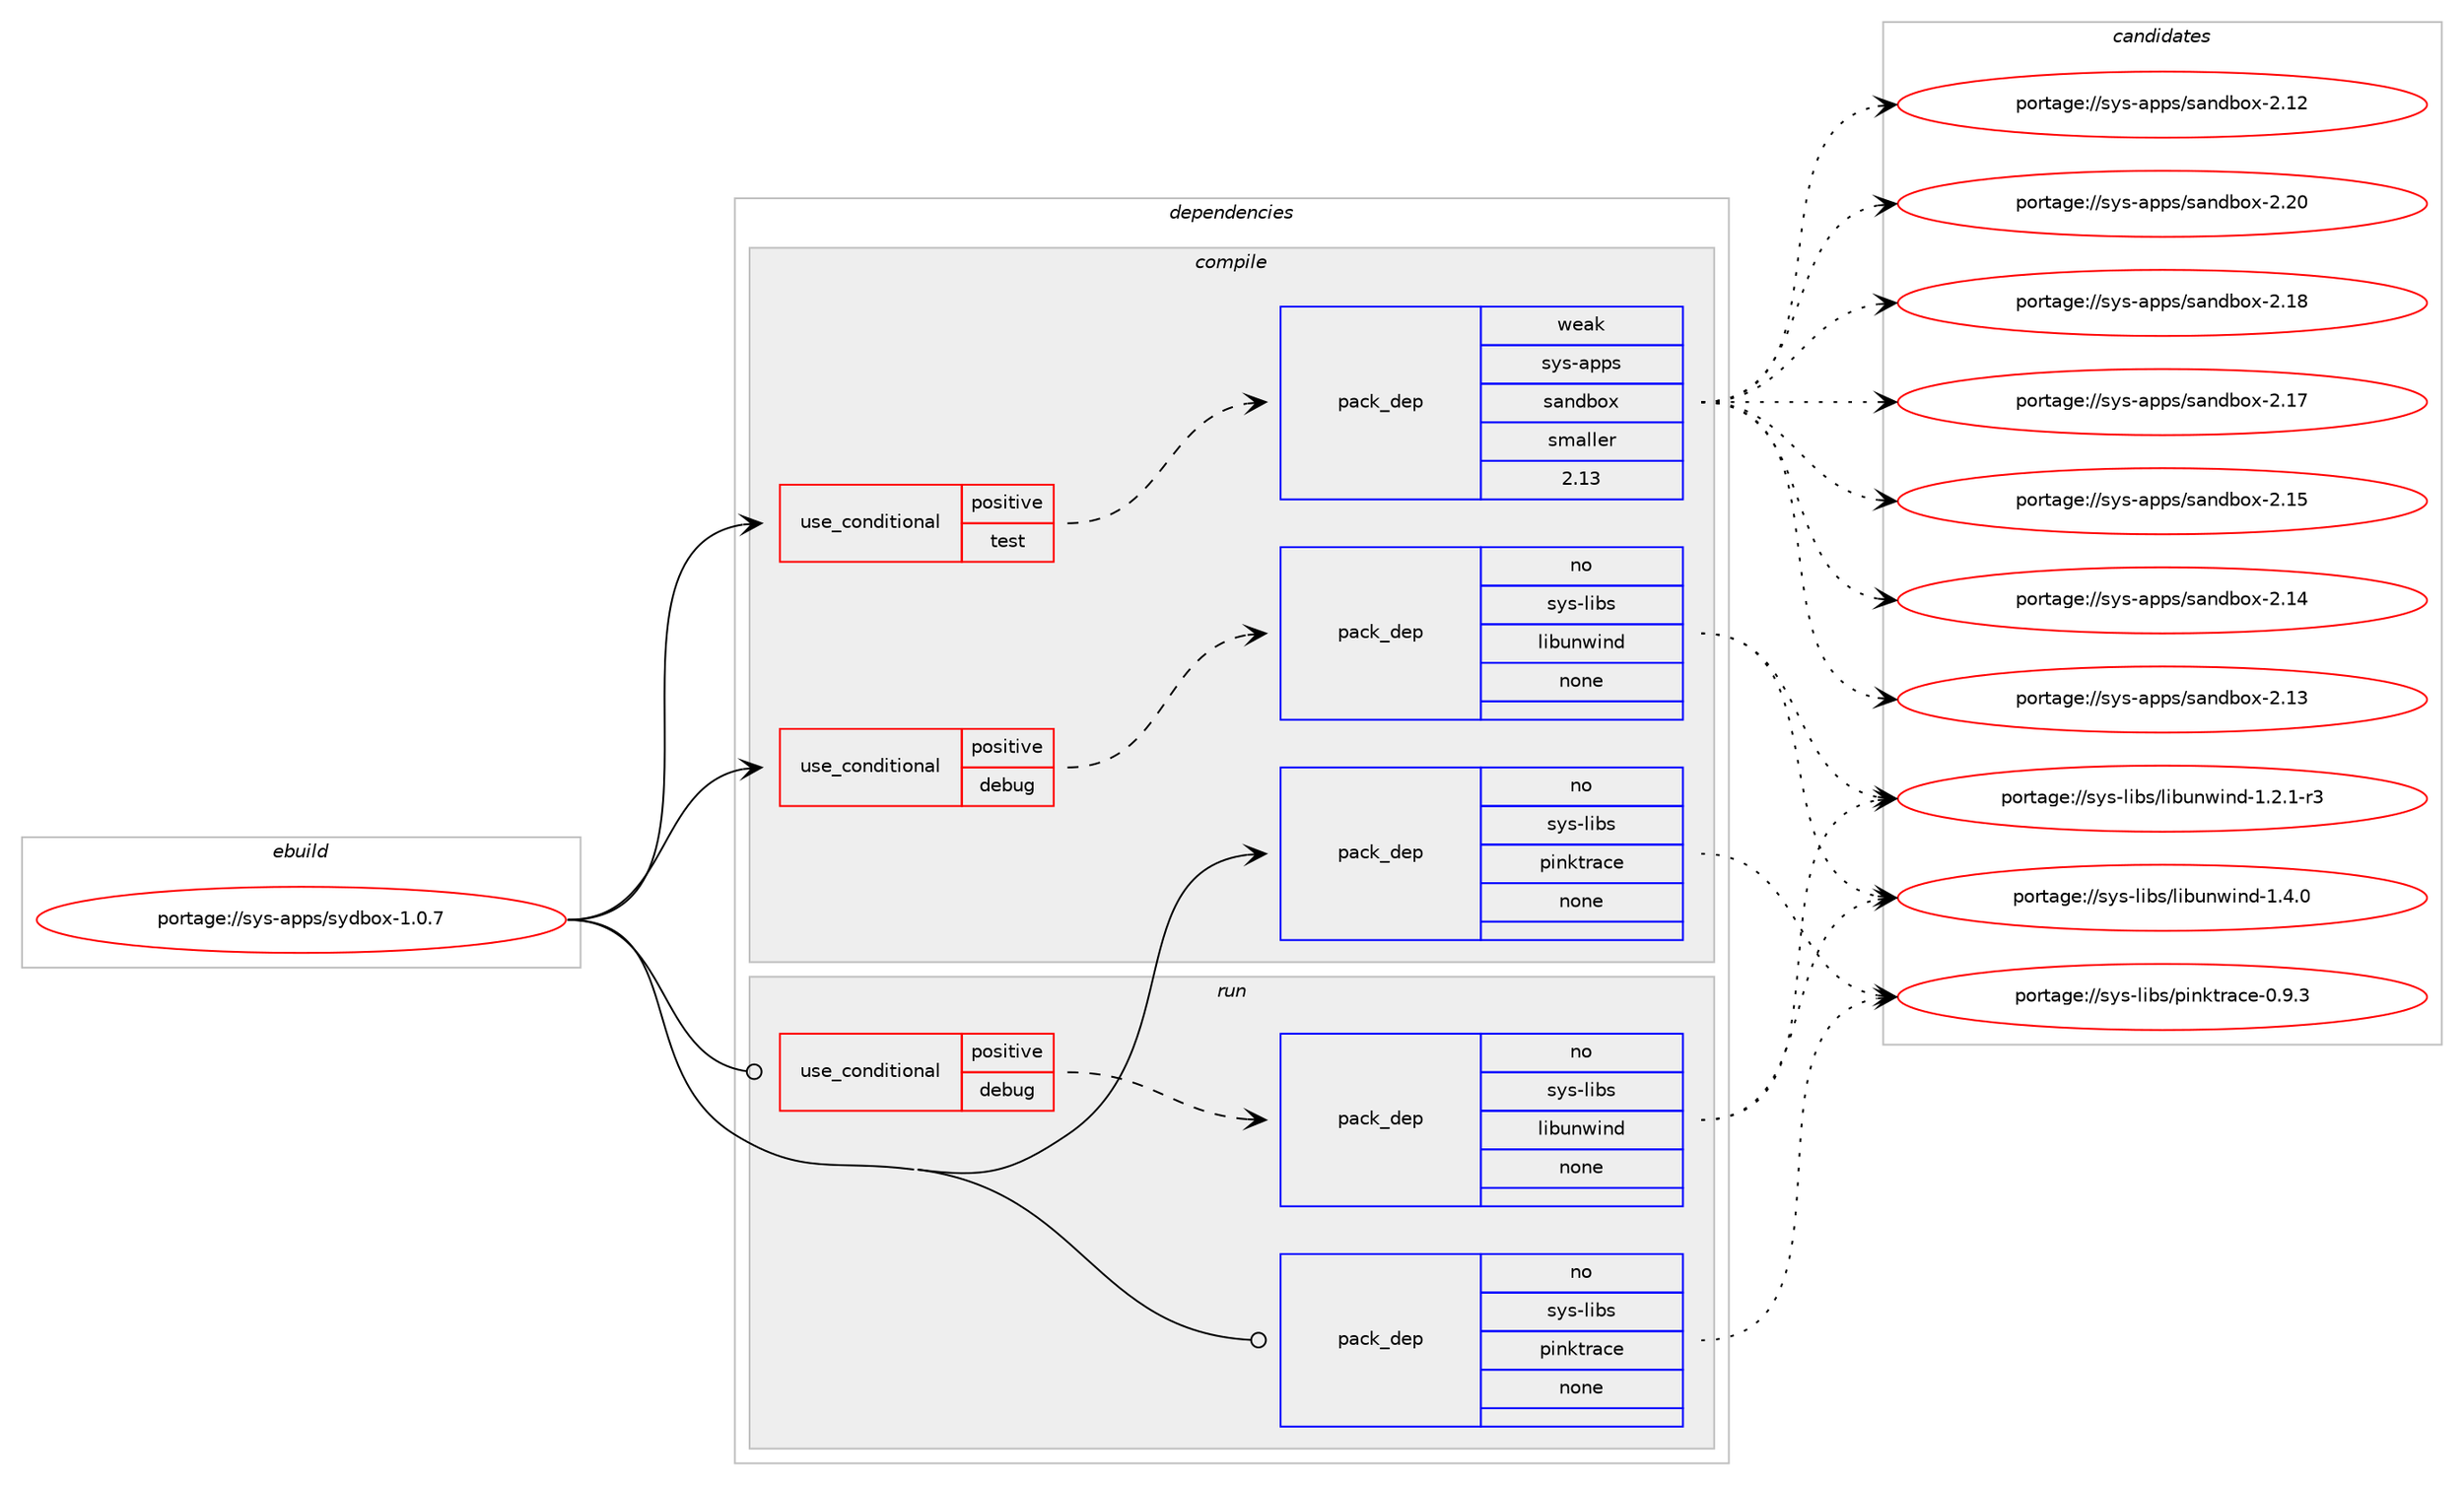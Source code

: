 digraph prolog {

# *************
# Graph options
# *************

newrank=true;
concentrate=true;
compound=true;
graph [rankdir=LR,fontname=Helvetica,fontsize=10,ranksep=1.5];#, ranksep=2.5, nodesep=0.2];
edge  [arrowhead=vee];
node  [fontname=Helvetica,fontsize=10];

# **********
# The ebuild
# **********

subgraph cluster_leftcol {
color=gray;
rank=same;
label=<<i>ebuild</i>>;
id [label="portage://sys-apps/sydbox-1.0.7", color=red, width=4, href="../sys-apps/sydbox-1.0.7.svg"];
}

# ****************
# The dependencies
# ****************

subgraph cluster_midcol {
color=gray;
label=<<i>dependencies</i>>;
subgraph cluster_compile {
fillcolor="#eeeeee";
style=filled;
label=<<i>compile</i>>;
subgraph cond344 {
dependency2715 [label=<<TABLE BORDER="0" CELLBORDER="1" CELLSPACING="0" CELLPADDING="4"><TR><TD ROWSPAN="3" CELLPADDING="10">use_conditional</TD></TR><TR><TD>positive</TD></TR><TR><TD>debug</TD></TR></TABLE>>, shape=none, color=red];
subgraph pack2310 {
dependency2716 [label=<<TABLE BORDER="0" CELLBORDER="1" CELLSPACING="0" CELLPADDING="4" WIDTH="220"><TR><TD ROWSPAN="6" CELLPADDING="30">pack_dep</TD></TR><TR><TD WIDTH="110">no</TD></TR><TR><TD>sys-libs</TD></TR><TR><TD>libunwind</TD></TR><TR><TD>none</TD></TR><TR><TD></TD></TR></TABLE>>, shape=none, color=blue];
}
dependency2715:e -> dependency2716:w [weight=20,style="dashed",arrowhead="vee"];
}
id:e -> dependency2715:w [weight=20,style="solid",arrowhead="vee"];
subgraph cond345 {
dependency2717 [label=<<TABLE BORDER="0" CELLBORDER="1" CELLSPACING="0" CELLPADDING="4"><TR><TD ROWSPAN="3" CELLPADDING="10">use_conditional</TD></TR><TR><TD>positive</TD></TR><TR><TD>test</TD></TR></TABLE>>, shape=none, color=red];
subgraph pack2311 {
dependency2718 [label=<<TABLE BORDER="0" CELLBORDER="1" CELLSPACING="0" CELLPADDING="4" WIDTH="220"><TR><TD ROWSPAN="6" CELLPADDING="30">pack_dep</TD></TR><TR><TD WIDTH="110">weak</TD></TR><TR><TD>sys-apps</TD></TR><TR><TD>sandbox</TD></TR><TR><TD>smaller</TD></TR><TR><TD>2.13</TD></TR></TABLE>>, shape=none, color=blue];
}
dependency2717:e -> dependency2718:w [weight=20,style="dashed",arrowhead="vee"];
}
id:e -> dependency2717:w [weight=20,style="solid",arrowhead="vee"];
subgraph pack2312 {
dependency2719 [label=<<TABLE BORDER="0" CELLBORDER="1" CELLSPACING="0" CELLPADDING="4" WIDTH="220"><TR><TD ROWSPAN="6" CELLPADDING="30">pack_dep</TD></TR><TR><TD WIDTH="110">no</TD></TR><TR><TD>sys-libs</TD></TR><TR><TD>pinktrace</TD></TR><TR><TD>none</TD></TR><TR><TD></TD></TR></TABLE>>, shape=none, color=blue];
}
id:e -> dependency2719:w [weight=20,style="solid",arrowhead="vee"];
}
subgraph cluster_compileandrun {
fillcolor="#eeeeee";
style=filled;
label=<<i>compile and run</i>>;
}
subgraph cluster_run {
fillcolor="#eeeeee";
style=filled;
label=<<i>run</i>>;
subgraph cond346 {
dependency2720 [label=<<TABLE BORDER="0" CELLBORDER="1" CELLSPACING="0" CELLPADDING="4"><TR><TD ROWSPAN="3" CELLPADDING="10">use_conditional</TD></TR><TR><TD>positive</TD></TR><TR><TD>debug</TD></TR></TABLE>>, shape=none, color=red];
subgraph pack2313 {
dependency2721 [label=<<TABLE BORDER="0" CELLBORDER="1" CELLSPACING="0" CELLPADDING="4" WIDTH="220"><TR><TD ROWSPAN="6" CELLPADDING="30">pack_dep</TD></TR><TR><TD WIDTH="110">no</TD></TR><TR><TD>sys-libs</TD></TR><TR><TD>libunwind</TD></TR><TR><TD>none</TD></TR><TR><TD></TD></TR></TABLE>>, shape=none, color=blue];
}
dependency2720:e -> dependency2721:w [weight=20,style="dashed",arrowhead="vee"];
}
id:e -> dependency2720:w [weight=20,style="solid",arrowhead="odot"];
subgraph pack2314 {
dependency2722 [label=<<TABLE BORDER="0" CELLBORDER="1" CELLSPACING="0" CELLPADDING="4" WIDTH="220"><TR><TD ROWSPAN="6" CELLPADDING="30">pack_dep</TD></TR><TR><TD WIDTH="110">no</TD></TR><TR><TD>sys-libs</TD></TR><TR><TD>pinktrace</TD></TR><TR><TD>none</TD></TR><TR><TD></TD></TR></TABLE>>, shape=none, color=blue];
}
id:e -> dependency2722:w [weight=20,style="solid",arrowhead="odot"];
}
}

# **************
# The candidates
# **************

subgraph cluster_choices {
rank=same;
color=gray;
label=<<i>candidates</i>>;

subgraph choice2310 {
color=black;
nodesep=1;
choice11512111545108105981154710810598117110119105110100454946524648 [label="portage://sys-libs/libunwind-1.4.0", color=red, width=4,href="../sys-libs/libunwind-1.4.0.svg"];
choice115121115451081059811547108105981171101191051101004549465046494511451 [label="portage://sys-libs/libunwind-1.2.1-r3", color=red, width=4,href="../sys-libs/libunwind-1.2.1-r3.svg"];
dependency2716:e -> choice11512111545108105981154710810598117110119105110100454946524648:w [style=dotted,weight="100"];
dependency2716:e -> choice115121115451081059811547108105981171101191051101004549465046494511451:w [style=dotted,weight="100"];
}
subgraph choice2311 {
color=black;
nodesep=1;
choice11512111545971121121154711597110100981111204550465048 [label="portage://sys-apps/sandbox-2.20", color=red, width=4,href="../sys-apps/sandbox-2.20.svg"];
choice11512111545971121121154711597110100981111204550464956 [label="portage://sys-apps/sandbox-2.18", color=red, width=4,href="../sys-apps/sandbox-2.18.svg"];
choice11512111545971121121154711597110100981111204550464955 [label="portage://sys-apps/sandbox-2.17", color=red, width=4,href="../sys-apps/sandbox-2.17.svg"];
choice11512111545971121121154711597110100981111204550464953 [label="portage://sys-apps/sandbox-2.15", color=red, width=4,href="../sys-apps/sandbox-2.15.svg"];
choice11512111545971121121154711597110100981111204550464952 [label="portage://sys-apps/sandbox-2.14", color=red, width=4,href="../sys-apps/sandbox-2.14.svg"];
choice11512111545971121121154711597110100981111204550464951 [label="portage://sys-apps/sandbox-2.13", color=red, width=4,href="../sys-apps/sandbox-2.13.svg"];
choice11512111545971121121154711597110100981111204550464950 [label="portage://sys-apps/sandbox-2.12", color=red, width=4,href="../sys-apps/sandbox-2.12.svg"];
dependency2718:e -> choice11512111545971121121154711597110100981111204550465048:w [style=dotted,weight="100"];
dependency2718:e -> choice11512111545971121121154711597110100981111204550464956:w [style=dotted,weight="100"];
dependency2718:e -> choice11512111545971121121154711597110100981111204550464955:w [style=dotted,weight="100"];
dependency2718:e -> choice11512111545971121121154711597110100981111204550464953:w [style=dotted,weight="100"];
dependency2718:e -> choice11512111545971121121154711597110100981111204550464952:w [style=dotted,weight="100"];
dependency2718:e -> choice11512111545971121121154711597110100981111204550464951:w [style=dotted,weight="100"];
dependency2718:e -> choice11512111545971121121154711597110100981111204550464950:w [style=dotted,weight="100"];
}
subgraph choice2312 {
color=black;
nodesep=1;
choice1151211154510810598115471121051101071161149799101454846574651 [label="portage://sys-libs/pinktrace-0.9.3", color=red, width=4,href="../sys-libs/pinktrace-0.9.3.svg"];
dependency2719:e -> choice1151211154510810598115471121051101071161149799101454846574651:w [style=dotted,weight="100"];
}
subgraph choice2313 {
color=black;
nodesep=1;
choice11512111545108105981154710810598117110119105110100454946524648 [label="portage://sys-libs/libunwind-1.4.0", color=red, width=4,href="../sys-libs/libunwind-1.4.0.svg"];
choice115121115451081059811547108105981171101191051101004549465046494511451 [label="portage://sys-libs/libunwind-1.2.1-r3", color=red, width=4,href="../sys-libs/libunwind-1.2.1-r3.svg"];
dependency2721:e -> choice11512111545108105981154710810598117110119105110100454946524648:w [style=dotted,weight="100"];
dependency2721:e -> choice115121115451081059811547108105981171101191051101004549465046494511451:w [style=dotted,weight="100"];
}
subgraph choice2314 {
color=black;
nodesep=1;
choice1151211154510810598115471121051101071161149799101454846574651 [label="portage://sys-libs/pinktrace-0.9.3", color=red, width=4,href="../sys-libs/pinktrace-0.9.3.svg"];
dependency2722:e -> choice1151211154510810598115471121051101071161149799101454846574651:w [style=dotted,weight="100"];
}
}

}

